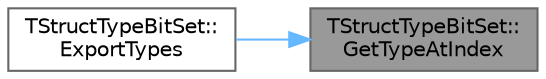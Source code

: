 digraph "TStructTypeBitSet::GetTypeAtIndex"
{
 // INTERACTIVE_SVG=YES
 // LATEX_PDF_SIZE
  bgcolor="transparent";
  edge [fontname=Helvetica,fontsize=10,labelfontname=Helvetica,labelfontsize=10];
  node [fontname=Helvetica,fontsize=10,shape=box,height=0.2,width=0.4];
  rankdir="RL";
  Node1 [id="Node000001",label="TStructTypeBitSet::\lGetTypeAtIndex",height=0.2,width=0.4,color="gray40", fillcolor="grey60", style="filled", fontcolor="black",tooltip="Gets the struct type associated with a given index."];
  Node1 -> Node2 [id="edge1_Node000001_Node000002",dir="back",color="steelblue1",style="solid",tooltip=" "];
  Node2 [id="Node000002",label="TStructTypeBitSet::\lExportTypes",height=0.2,width=0.4,color="grey40", fillcolor="white", style="filled",URL="$d0/d16/structTStructTypeBitSet.html#a206331cef3942a0cd71d1266e80729ff",tooltip="Lists all types used by this bitset, calling the provided callback for each one."];
}
